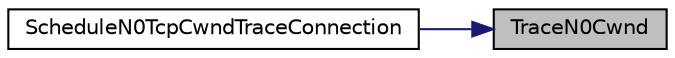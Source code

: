 digraph "TraceN0Cwnd"
{
 // LATEX_PDF_SIZE
  edge [fontname="Helvetica",fontsize="10",labelfontname="Helvetica",labelfontsize="10"];
  node [fontname="Helvetica",fontsize="10",shape=record];
  rankdir="RL";
  Node1 [label="TraceN0Cwnd",height=0.2,width=0.4,color="black", fillcolor="grey75", style="filled", fontcolor="black",tooltip=" "];
  Node1 -> Node2 [dir="back",color="midnightblue",fontsize="10",style="solid",fontname="Helvetica"];
  Node2 [label="ScheduleN0TcpCwndTraceConnection",height=0.2,width=0.4,color="black", fillcolor="white", style="filled",URL="$fqcodel-l4s-example_8cc.html#a1077b2d3b9994a5814cf2e5967a2254d",tooltip=" "];
}
